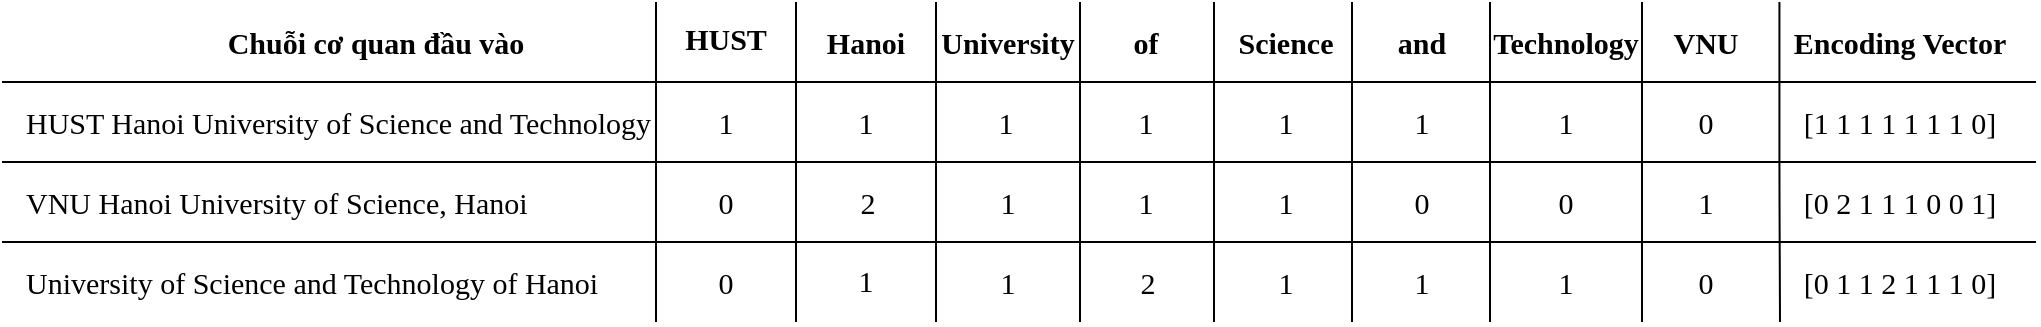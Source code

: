 <mxfile version="12.9.4"><diagram id="QeIZxIDpm5LK0tbrjj28" name="Page-1"><mxGraphModel dx="1422" dy="710" grid="0" gridSize="10" guides="1" tooltips="1" connect="1" arrows="1" fold="1" page="1" pageScale="1" pageWidth="1169" pageHeight="827" math="0" shadow="0" extFonts="Latin Modern^https://tug.org/FontCatalogue/latinmodernroman/|Latin Modern 2^https://www.fontsquirrel.com/fonts/latin-modern-roman"><root><mxCell id="0"/><mxCell id="1" parent="0"/><mxCell id="FHNz7nyUgXv6iy11X7L--1" value="&lt;p&gt;&lt;font style=&quot;line-height: 120%&quot; face=&quot;Latin Modern&quot; size=&quot;1&quot;&gt;&lt;b style=&quot;font-size: 15px&quot;&gt;HUST&lt;/b&gt;&lt;/font&gt;&lt;/p&gt;" style="text;html=1;strokeColor=none;fillColor=none;align=center;verticalAlign=middle;whiteSpace=wrap;rounded=0;fontFamily=Latin Modern 2;FType=w;" vertex="1" parent="1"><mxGeometry x="407" y="412" width="70" height="40" as="geometry"/></mxCell><mxCell id="FHNz7nyUgXv6iy11X7L--2" value="" style="endArrow=none;html=1;fontStyle=1;exitX=1;exitY=1;exitDx=0;exitDy=0;" edge="1" parent="1"><mxGeometry width="50" height="50" relative="1" as="geometry"><mxPoint x="477" y="572" as="sourcePoint"/><mxPoint x="477" y="412" as="targetPoint"/></mxGeometry></mxCell><mxCell id="FHNz7nyUgXv6iy11X7L--3" value="&lt;p&gt;&lt;font face=&quot;Latin Modern&quot; size=&quot;1&quot;&gt;&lt;b style=&quot;font-size: 15px&quot;&gt;Hanoi&lt;/b&gt;&lt;/font&gt;&lt;/p&gt;" style="text;html=1;strokeColor=none;fillColor=none;align=center;verticalAlign=middle;whiteSpace=wrap;rounded=0;fontFamily=Latin Modern 2;FType=w;" vertex="1" parent="1"><mxGeometry x="477" y="412" width="70" height="40" as="geometry"/></mxCell><mxCell id="FHNz7nyUgXv6iy11X7L--4" value="&lt;p&gt;&lt;font face=&quot;Latin Modern&quot; size=&quot;1&quot;&gt;&lt;b style=&quot;font-size: 15px&quot;&gt;University&lt;/b&gt;&lt;/font&gt;&lt;/p&gt;" style="text;html=1;strokeColor=none;fillColor=none;align=center;verticalAlign=middle;whiteSpace=wrap;rounded=0;fontFamily=Latin Modern 2;FType=w;" vertex="1" parent="1"><mxGeometry x="548" y="412" width="70" height="40" as="geometry"/></mxCell><mxCell id="FHNz7nyUgXv6iy11X7L--5" value="&lt;p&gt;&lt;font face=&quot;Latin Modern&quot; size=&quot;1&quot;&gt;&lt;b style=&quot;font-size: 15px&quot;&gt;of&lt;/b&gt;&lt;/font&gt;&lt;/p&gt;" style="text;html=1;strokeColor=none;fillColor=none;align=center;verticalAlign=middle;whiteSpace=wrap;rounded=0;fontFamily=Latin Modern 2;FType=w;" vertex="1" parent="1"><mxGeometry x="617" y="412" width="70" height="40" as="geometry"/></mxCell><mxCell id="FHNz7nyUgXv6iy11X7L--6" value="&lt;p&gt;&lt;font face=&quot;Latin Modern&quot; style=&quot;font-size: 15px&quot;&gt;Science&lt;/font&gt;&lt;/p&gt;" style="text;html=1;strokeColor=none;fillColor=none;align=center;verticalAlign=middle;whiteSpace=wrap;rounded=0;fontFamily=Latin Modern 2;FType=w;fontStyle=1" vertex="1" parent="1"><mxGeometry x="687" y="412" width="70" height="40" as="geometry"/></mxCell><mxCell id="FHNz7nyUgXv6iy11X7L--7" value="&lt;p&gt;&lt;font style=&quot;line-height: 120% ; font-size: 15px&quot; face=&quot;Latin Modern&quot;&gt;and&lt;/font&gt;&lt;/p&gt;" style="text;html=1;strokeColor=none;fillColor=none;align=center;verticalAlign=middle;whiteSpace=wrap;rounded=0;fontFamily=Latin Modern 2;FType=w;fontStyle=1" vertex="1" parent="1"><mxGeometry x="755" y="412" width="70" height="40" as="geometry"/></mxCell><mxCell id="FHNz7nyUgXv6iy11X7L--8" value="&lt;p&gt;&lt;font face=&quot;Latin Modern&quot; style=&quot;font-size: 15px&quot;&gt;VNU&lt;/font&gt;&lt;/p&gt;" style="text;html=1;strokeColor=none;fillColor=none;align=center;verticalAlign=middle;whiteSpace=wrap;rounded=0;fontFamily=Latin Modern 2;FType=w;fontStyle=1" vertex="1" parent="1"><mxGeometry x="897" y="412" width="70" height="40" as="geometry"/></mxCell><mxCell id="FHNz7nyUgXv6iy11X7L--9" value="&lt;p&gt;&lt;font style=&quot;line-height: 120% ; font-size: 15px&quot; face=&quot;Latin Modern&quot;&gt;Technology&lt;/font&gt;&lt;/p&gt;" style="text;html=1;strokeColor=none;fillColor=none;align=center;verticalAlign=middle;whiteSpace=wrap;rounded=0;fontFamily=Latin Modern 2;FType=w;fontStyle=1" vertex="1" parent="1"><mxGeometry x="827" y="412" width="70" height="40" as="geometry"/></mxCell><mxCell id="FHNz7nyUgXv6iy11X7L--10" value="" style="endArrow=none;html=1;" edge="1" parent="1"><mxGeometry width="50" height="50" relative="1" as="geometry"><mxPoint x="80" y="452" as="sourcePoint"/><mxPoint x="1097" y="452" as="targetPoint"/></mxGeometry></mxCell><mxCell id="FHNz7nyUgXv6iy11X7L--11" value="&lt;p&gt;&lt;font face=&quot;Latin Modern&quot; style=&quot;font-size: 15px&quot;&gt;Encoding Vector&lt;/font&gt;&lt;/p&gt;" style="text;html=1;strokeColor=none;fillColor=none;align=center;verticalAlign=middle;whiteSpace=wrap;rounded=0;fontFamily=Latin Modern 2;FType=w;fontStyle=1" vertex="1" parent="1"><mxGeometry x="969" y="412" width="120" height="40" as="geometry"/></mxCell><mxCell id="FHNz7nyUgXv6iy11X7L--12" value="&lt;p&gt;&lt;font face=&quot;Latin Modern&quot; size=&quot;1&quot;&gt;&lt;b style=&quot;font-size: 15px&quot;&gt;Chuỗi cơ quan đầu vào&lt;/b&gt;&lt;/font&gt;&lt;/p&gt;" style="text;html=1;strokeColor=none;fillColor=none;align=center;verticalAlign=middle;whiteSpace=wrap;rounded=0;fontFamily=Latin Modern 2;FType=w;" vertex="1" parent="1"><mxGeometry x="127" y="412" width="280" height="40" as="geometry"/></mxCell><mxCell id="FHNz7nyUgXv6iy11X7L--13" value="&lt;p&gt;&lt;span style=&quot;font-family: &amp;#34;latin modern&amp;#34;&quot;&gt;&lt;font style=&quot;font-size: 15px&quot;&gt;HUST Hanoi University of Science and Technology&lt;/font&gt;&lt;/span&gt;&lt;br&gt;&lt;/p&gt;" style="text;html=1;strokeColor=none;fillColor=none;align=left;verticalAlign=middle;whiteSpace=wrap;rounded=0;fontFamily=Latin Modern 2;FType=w;" vertex="1" parent="1"><mxGeometry x="90" y="452" width="317" height="40" as="geometry"/></mxCell><mxCell id="FHNz7nyUgXv6iy11X7L--14" value="&lt;p&gt;&lt;span style=&quot;font-family: &amp;#34;latin modern&amp;#34;&quot;&gt;&lt;font style=&quot;font-size: 15px&quot;&gt;VNU Hanoi University of Science, Hanoi&lt;/font&gt;&lt;/span&gt;&lt;br&gt;&lt;/p&gt;" style="text;html=1;strokeColor=none;fillColor=none;align=left;verticalAlign=middle;whiteSpace=wrap;rounded=0;fontFamily=Latin Modern 2;FType=w;" vertex="1" parent="1"><mxGeometry x="90" y="492" width="317" height="40" as="geometry"/></mxCell><mxCell id="FHNz7nyUgXv6iy11X7L--15" value="&lt;p&gt;&lt;font face=&quot;latin modern&quot; style=&quot;font-size: 15px&quot;&gt;University of Science and Technology of Hanoi&lt;/font&gt;&lt;br&gt;&lt;/p&gt;" style="text;html=1;strokeColor=none;fillColor=none;align=left;verticalAlign=middle;whiteSpace=wrap;rounded=0;fontFamily=Latin Modern 2;FType=w;" vertex="1" parent="1"><mxGeometry x="90" y="532" width="317" height="40" as="geometry"/></mxCell><mxCell id="FHNz7nyUgXv6iy11X7L--16" value="&lt;p&gt;&lt;font style=&quot;line-height: 120% ; font-size: 15px&quot; face=&quot;Latin Modern&quot;&gt;1&lt;/font&gt;&lt;/p&gt;" style="text;html=1;strokeColor=none;fillColor=none;align=center;verticalAlign=middle;whiteSpace=wrap;rounded=0;fontFamily=Latin Modern 2;FType=w;" vertex="1" parent="1"><mxGeometry x="407" y="452" width="70" height="40" as="geometry"/></mxCell><mxCell id="FHNz7nyUgXv6iy11X7L--17" value="&lt;p&gt;&lt;font style=&quot;line-height: 120% ; font-size: 15px&quot; face=&quot;Latin Modern&quot;&gt;1&lt;/font&gt;&lt;/p&gt;" style="text;html=1;strokeColor=none;fillColor=none;align=center;verticalAlign=middle;whiteSpace=wrap;rounded=0;fontFamily=Latin Modern 2;FType=w;" vertex="1" parent="1"><mxGeometry x="477" y="452" width="70" height="40" as="geometry"/></mxCell><mxCell id="FHNz7nyUgXv6iy11X7L--18" value="&lt;p&gt;&lt;font style=&quot;line-height: 120% ; font-size: 15px&quot; face=&quot;Latin Modern&quot;&gt;1&lt;/font&gt;&lt;/p&gt;" style="text;html=1;strokeColor=none;fillColor=none;align=center;verticalAlign=middle;whiteSpace=wrap;rounded=0;fontFamily=Latin Modern 2;FType=w;" vertex="1" parent="1"><mxGeometry x="547" y="452" width="70" height="40" as="geometry"/></mxCell><mxCell id="FHNz7nyUgXv6iy11X7L--19" value="&lt;p&gt;&lt;font style=&quot;line-height: 120% ; font-size: 15px&quot; face=&quot;Latin Modern&quot;&gt;1&lt;/font&gt;&lt;/p&gt;" style="text;html=1;strokeColor=none;fillColor=none;align=center;verticalAlign=middle;whiteSpace=wrap;rounded=0;fontFamily=Latin Modern 2;FType=w;" vertex="1" parent="1"><mxGeometry x="617" y="452" width="70" height="40" as="geometry"/></mxCell><mxCell id="FHNz7nyUgXv6iy11X7L--20" value="&lt;p&gt;&lt;font style=&quot;line-height: 120% ; font-size: 15px&quot; face=&quot;Latin Modern&quot;&gt;1&lt;/font&gt;&lt;/p&gt;" style="text;html=1;strokeColor=none;fillColor=none;align=center;verticalAlign=middle;whiteSpace=wrap;rounded=0;fontFamily=Latin Modern 2;FType=w;" vertex="1" parent="1"><mxGeometry x="687" y="452" width="70" height="40" as="geometry"/></mxCell><mxCell id="FHNz7nyUgXv6iy11X7L--21" value="&lt;p&gt;&lt;font style=&quot;line-height: 120% ; font-size: 15px&quot; face=&quot;Latin Modern&quot;&gt;1&lt;/font&gt;&lt;/p&gt;" style="text;html=1;strokeColor=none;fillColor=none;align=center;verticalAlign=middle;whiteSpace=wrap;rounded=0;fontFamily=Latin Modern 2;FType=w;" vertex="1" parent="1"><mxGeometry x="827" y="452" width="70" height="40" as="geometry"/></mxCell><mxCell id="FHNz7nyUgXv6iy11X7L--22" value="&lt;p&gt;&lt;font style=&quot;line-height: 120% ; font-size: 15px&quot; face=&quot;Latin Modern&quot;&gt;0&lt;/font&gt;&lt;/p&gt;" style="text;html=1;strokeColor=none;fillColor=none;align=center;verticalAlign=middle;whiteSpace=wrap;rounded=0;fontFamily=Latin Modern 2;FType=w;" vertex="1" parent="1"><mxGeometry x="897" y="532" width="70" height="40" as="geometry"/></mxCell><mxCell id="FHNz7nyUgXv6iy11X7L--23" value="&lt;p&gt;&lt;font style=&quot;line-height: 120% ; font-size: 15px&quot; face=&quot;Latin Modern&quot;&gt;1&lt;/font&gt;&lt;/p&gt;" style="text;html=1;strokeColor=none;fillColor=none;align=center;verticalAlign=middle;whiteSpace=wrap;rounded=0;fontFamily=Latin Modern 2;FType=w;" vertex="1" parent="1"><mxGeometry x="897" y="492" width="70" height="40" as="geometry"/></mxCell><mxCell id="FHNz7nyUgXv6iy11X7L--24" value="&lt;p&gt;&lt;span style=&quot;font-family: &amp;#34;latin modern&amp;#34; ; font-size: 15px&quot;&gt;[0 1 1 2 1 1 1 0]&lt;/span&gt;&lt;br&gt;&lt;/p&gt;" style="text;html=1;strokeColor=none;fillColor=none;align=center;verticalAlign=middle;whiteSpace=wrap;rounded=0;fontFamily=Latin Modern 2;FType=w;" vertex="1" parent="1"><mxGeometry x="969" y="532" width="120" height="39" as="geometry"/></mxCell><mxCell id="FHNz7nyUgXv6iy11X7L--25" value="&lt;p&gt;&lt;span style=&quot;font-family: &amp;#34;latin modern&amp;#34; ; font-size: 15px&quot;&gt;[0 2 1 1 1 0 0 1]&lt;/span&gt;&lt;br&gt;&lt;/p&gt;" style="text;html=1;strokeColor=none;fillColor=none;align=center;verticalAlign=middle;whiteSpace=wrap;rounded=0;fontFamily=Latin Modern 2;FType=w;" vertex="1" parent="1"><mxGeometry x="969" y="492" width="120" height="39" as="geometry"/></mxCell><mxCell id="FHNz7nyUgXv6iy11X7L--26" value="&lt;p&gt;&lt;span style=&quot;font-family: &amp;#34;latin modern&amp;#34;&quot;&gt;&lt;font style=&quot;font-size: 15px&quot;&gt;[1 1 1 1 1 1 1 0]&lt;/font&gt;&lt;/span&gt;&lt;br&gt;&lt;/p&gt;" style="text;html=1;strokeColor=none;fillColor=none;align=center;verticalAlign=middle;whiteSpace=wrap;rounded=0;fontFamily=Latin Modern 2;FType=w;" vertex="1" parent="1"><mxGeometry x="969" y="452" width="120" height="39" as="geometry"/></mxCell><mxCell id="FHNz7nyUgXv6iy11X7L--27" value="" style="endArrow=none;html=1;" edge="1" parent="1"><mxGeometry width="50" height="50" relative="1" as="geometry"><mxPoint x="407" y="572" as="sourcePoint"/><mxPoint x="407" y="412" as="targetPoint"/><Array as="points"><mxPoint x="407" y="502"/></Array></mxGeometry></mxCell><mxCell id="FHNz7nyUgXv6iy11X7L--28" value="" style="endArrow=none;html=1;fontStyle=1" edge="1" parent="1"><mxGeometry width="50" height="50" relative="1" as="geometry"><mxPoint x="547" y="572" as="sourcePoint"/><mxPoint x="547" y="412" as="targetPoint"/><Array as="points"><mxPoint x="547" y="502"/></Array></mxGeometry></mxCell><mxCell id="FHNz7nyUgXv6iy11X7L--29" value="" style="endArrow=none;html=1;" edge="1" parent="1"><mxGeometry width="50" height="50" relative="1" as="geometry"><mxPoint x="619" y="572" as="sourcePoint"/><mxPoint x="619" y="412" as="targetPoint"/><Array as="points"><mxPoint x="619" y="502"/></Array></mxGeometry></mxCell><mxCell id="FHNz7nyUgXv6iy11X7L--30" value="" style="endArrow=none;html=1;" edge="1" parent="1"><mxGeometry width="50" height="50" relative="1" as="geometry"><mxPoint x="686" y="572" as="sourcePoint"/><mxPoint x="686" y="412" as="targetPoint"/><Array as="points"><mxPoint x="686" y="502"/></Array></mxGeometry></mxCell><mxCell id="FHNz7nyUgXv6iy11X7L--31" value="" style="endArrow=none;html=1;" edge="1" parent="1"><mxGeometry width="50" height="50" relative="1" as="geometry"><mxPoint x="755" y="572" as="sourcePoint"/><mxPoint x="755" y="412" as="targetPoint"/><Array as="points"><mxPoint x="755" y="502"/></Array></mxGeometry></mxCell><mxCell id="FHNz7nyUgXv6iy11X7L--32" value="" style="endArrow=none;html=1;" edge="1" parent="1"><mxGeometry width="50" height="50" relative="1" as="geometry"><mxPoint x="824" y="572" as="sourcePoint"/><mxPoint x="824" y="412" as="targetPoint"/><Array as="points"><mxPoint x="824" y="502"/></Array></mxGeometry></mxCell><mxCell id="FHNz7nyUgXv6iy11X7L--33" value="" style="endArrow=none;html=1;" edge="1" parent="1"><mxGeometry width="50" height="50" relative="1" as="geometry"><mxPoint x="900" y="572" as="sourcePoint"/><mxPoint x="900" y="412" as="targetPoint"/><Array as="points"><mxPoint x="900" y="502"/></Array></mxGeometry></mxCell><mxCell id="FHNz7nyUgXv6iy11X7L--34" value="" style="endArrow=none;html=1;" edge="1" parent="1"><mxGeometry width="50" height="50" relative="1" as="geometry"><mxPoint x="969" y="572" as="sourcePoint"/><mxPoint x="968.72" y="412" as="targetPoint"/><Array as="points"><mxPoint x="968.72" y="502"/></Array></mxGeometry></mxCell><mxCell id="FHNz7nyUgXv6iy11X7L--35" value="" style="endArrow=none;html=1;" edge="1" parent="1"><mxGeometry width="50" height="50" relative="1" as="geometry"><mxPoint x="80" y="492" as="sourcePoint"/><mxPoint x="1097" y="492" as="targetPoint"/></mxGeometry></mxCell><mxCell id="FHNz7nyUgXv6iy11X7L--36" value="" style="endArrow=none;html=1;" edge="1" parent="1"><mxGeometry width="50" height="50" relative="1" as="geometry"><mxPoint x="80" y="532" as="sourcePoint"/><mxPoint x="1097" y="532" as="targetPoint"/></mxGeometry></mxCell><mxCell id="FHNz7nyUgXv6iy11X7L--37" value="&lt;p&gt;&lt;font style=&quot;line-height: 120% ; font-size: 15px&quot; face=&quot;Latin Modern&quot;&gt;1&lt;/font&gt;&lt;/p&gt;" style="text;html=1;strokeColor=none;fillColor=none;align=center;verticalAlign=middle;whiteSpace=wrap;rounded=0;fontFamily=Latin Modern 2;FType=w;" vertex="1" parent="1"><mxGeometry x="755" y="452" width="70" height="40" as="geometry"/></mxCell><mxCell id="FHNz7nyUgXv6iy11X7L--38" value="&lt;p&gt;&lt;font style=&quot;line-height: 120% ; font-size: 15px&quot; face=&quot;Latin Modern&quot;&gt;0&lt;/font&gt;&lt;/p&gt;" style="text;html=1;strokeColor=none;fillColor=none;align=center;verticalAlign=middle;whiteSpace=wrap;rounded=0;fontFamily=Latin Modern 2;FType=w;" vertex="1" parent="1"><mxGeometry x="897" y="452" width="70" height="40" as="geometry"/></mxCell><mxCell id="FHNz7nyUgXv6iy11X7L--39" value="&lt;p&gt;&lt;font style=&quot;line-height: 120% ; font-size: 15px&quot; face=&quot;Latin Modern&quot;&gt;0&lt;/font&gt;&lt;/p&gt;" style="text;html=1;strokeColor=none;fillColor=none;align=center;verticalAlign=middle;whiteSpace=wrap;rounded=0;fontFamily=Latin Modern 2;FType=w;" vertex="1" parent="1"><mxGeometry x="407" y="492" width="70" height="40" as="geometry"/></mxCell><mxCell id="FHNz7nyUgXv6iy11X7L--40" value="&lt;p&gt;&lt;font style=&quot;line-height: 120% ; font-size: 15px&quot; face=&quot;Latin Modern&quot;&gt;2&lt;/font&gt;&lt;/p&gt;" style="text;html=1;strokeColor=none;fillColor=none;align=center;verticalAlign=middle;whiteSpace=wrap;rounded=0;fontFamily=Latin Modern 2;FType=w;" vertex="1" parent="1"><mxGeometry x="478" y="492" width="70" height="40" as="geometry"/></mxCell><mxCell id="FHNz7nyUgXv6iy11X7L--41" value="&lt;p&gt;&lt;font style=&quot;line-height: 120% ; font-size: 15px&quot; face=&quot;Latin Modern&quot;&gt;1&lt;/font&gt;&lt;/p&gt;" style="text;html=1;strokeColor=none;fillColor=none;align=center;verticalAlign=middle;whiteSpace=wrap;rounded=0;fontFamily=Latin Modern 2;FType=w;" vertex="1" parent="1"><mxGeometry x="548" y="492" width="70" height="40" as="geometry"/></mxCell><mxCell id="FHNz7nyUgXv6iy11X7L--42" value="&lt;p&gt;&lt;font style=&quot;line-height: 120% ; font-size: 15px&quot; face=&quot;Latin Modern&quot;&gt;0&lt;/font&gt;&lt;/p&gt;" style="text;html=1;strokeColor=none;fillColor=none;align=center;verticalAlign=middle;whiteSpace=wrap;rounded=0;fontFamily=Latin Modern 2;FType=w;" vertex="1" parent="1"><mxGeometry x="407" y="532" width="70" height="40" as="geometry"/></mxCell><mxCell id="FHNz7nyUgXv6iy11X7L--43" value="&lt;p&gt;&lt;font style=&quot;line-height: 120% ; font-size: 15px&quot; face=&quot;Latin Modern&quot;&gt;1&lt;/font&gt;&lt;/p&gt;" style="text;html=1;strokeColor=none;fillColor=none;align=center;verticalAlign=middle;whiteSpace=wrap;rounded=0;fontFamily=Latin Modern 2;FType=w;" vertex="1" parent="1"><mxGeometry x="477" y="531" width="70" height="40" as="geometry"/></mxCell><mxCell id="FHNz7nyUgXv6iy11X7L--44" value="&lt;p&gt;&lt;font style=&quot;line-height: 120% ; font-size: 15px&quot; face=&quot;Latin Modern&quot;&gt;1&lt;/font&gt;&lt;/p&gt;" style="text;html=1;strokeColor=none;fillColor=none;align=center;verticalAlign=middle;whiteSpace=wrap;rounded=0;fontFamily=Latin Modern 2;FType=w;" vertex="1" parent="1"><mxGeometry x="548" y="532" width="70" height="40" as="geometry"/></mxCell><mxCell id="FHNz7nyUgXv6iy11X7L--45" value="&lt;p&gt;&lt;font style=&quot;line-height: 120% ; font-size: 15px&quot; face=&quot;Latin Modern&quot;&gt;2&lt;/font&gt;&lt;/p&gt;" style="text;html=1;strokeColor=none;fillColor=none;align=center;verticalAlign=middle;whiteSpace=wrap;rounded=0;fontFamily=Latin Modern 2;FType=w;" vertex="1" parent="1"><mxGeometry x="618" y="532" width="70" height="40" as="geometry"/></mxCell><mxCell id="FHNz7nyUgXv6iy11X7L--46" value="&lt;p&gt;&lt;font style=&quot;line-height: 120% ; font-size: 15px&quot; face=&quot;Latin Modern&quot;&gt;1&lt;/font&gt;&lt;/p&gt;" style="text;html=1;strokeColor=none;fillColor=none;align=center;verticalAlign=middle;whiteSpace=wrap;rounded=0;fontFamily=Latin Modern 2;FType=w;" vertex="1" parent="1"><mxGeometry x="687" y="532" width="70" height="40" as="geometry"/></mxCell><mxCell id="FHNz7nyUgXv6iy11X7L--47" value="&lt;p&gt;&lt;font style=&quot;line-height: 120% ; font-size: 15px&quot; face=&quot;Latin Modern&quot;&gt;1&lt;/font&gt;&lt;/p&gt;" style="text;html=1;strokeColor=none;fillColor=none;align=center;verticalAlign=middle;whiteSpace=wrap;rounded=0;fontFamily=Latin Modern 2;FType=w;" vertex="1" parent="1"><mxGeometry x="755" y="532" width="70" height="40" as="geometry"/></mxCell><mxCell id="FHNz7nyUgXv6iy11X7L--48" value="&lt;p&gt;&lt;font style=&quot;line-height: 120% ; font-size: 15px&quot; face=&quot;Latin Modern&quot;&gt;0&lt;/font&gt;&lt;/p&gt;" style="text;html=1;strokeColor=none;fillColor=none;align=center;verticalAlign=middle;whiteSpace=wrap;rounded=0;fontFamily=Latin Modern 2;FType=w;" vertex="1" parent="1"><mxGeometry x="755" y="492" width="70" height="40" as="geometry"/></mxCell><mxCell id="FHNz7nyUgXv6iy11X7L--49" value="&lt;p&gt;&lt;font style=&quot;line-height: 120% ; font-size: 15px&quot; face=&quot;Latin Modern&quot;&gt;0&lt;/font&gt;&lt;/p&gt;" style="text;html=1;strokeColor=none;fillColor=none;align=center;verticalAlign=middle;whiteSpace=wrap;rounded=0;fontFamily=Latin Modern 2;FType=w;" vertex="1" parent="1"><mxGeometry x="827" y="492" width="70" height="40" as="geometry"/></mxCell><mxCell id="FHNz7nyUgXv6iy11X7L--50" value="&lt;p&gt;&lt;font style=&quot;line-height: 120% ; font-size: 15px&quot; face=&quot;Latin Modern&quot;&gt;1&lt;/font&gt;&lt;/p&gt;" style="text;html=1;strokeColor=none;fillColor=none;align=center;verticalAlign=middle;whiteSpace=wrap;rounded=0;fontFamily=Latin Modern 2;FType=w;" vertex="1" parent="1"><mxGeometry x="827" y="532" width="70" height="40" as="geometry"/></mxCell><mxCell id="FHNz7nyUgXv6iy11X7L--51" value="&lt;p&gt;&lt;font style=&quot;line-height: 120% ; font-size: 15px&quot; face=&quot;Latin Modern&quot;&gt;1&lt;/font&gt;&lt;/p&gt;" style="text;html=1;strokeColor=none;fillColor=none;align=center;verticalAlign=middle;whiteSpace=wrap;rounded=0;fontFamily=Latin Modern 2;FType=w;" vertex="1" parent="1"><mxGeometry x="687" y="491.5" width="70" height="40" as="geometry"/></mxCell><mxCell id="FHNz7nyUgXv6iy11X7L--52" value="&lt;p&gt;&lt;font style=&quot;line-height: 120% ; font-size: 15px&quot; face=&quot;Latin Modern&quot;&gt;1&lt;/font&gt;&lt;/p&gt;" style="text;html=1;strokeColor=none;fillColor=none;align=center;verticalAlign=middle;whiteSpace=wrap;rounded=0;fontFamily=Latin Modern 2;FType=w;" vertex="1" parent="1"><mxGeometry x="617" y="492" width="70" height="40" as="geometry"/></mxCell></root></mxGraphModel></diagram></mxfile>